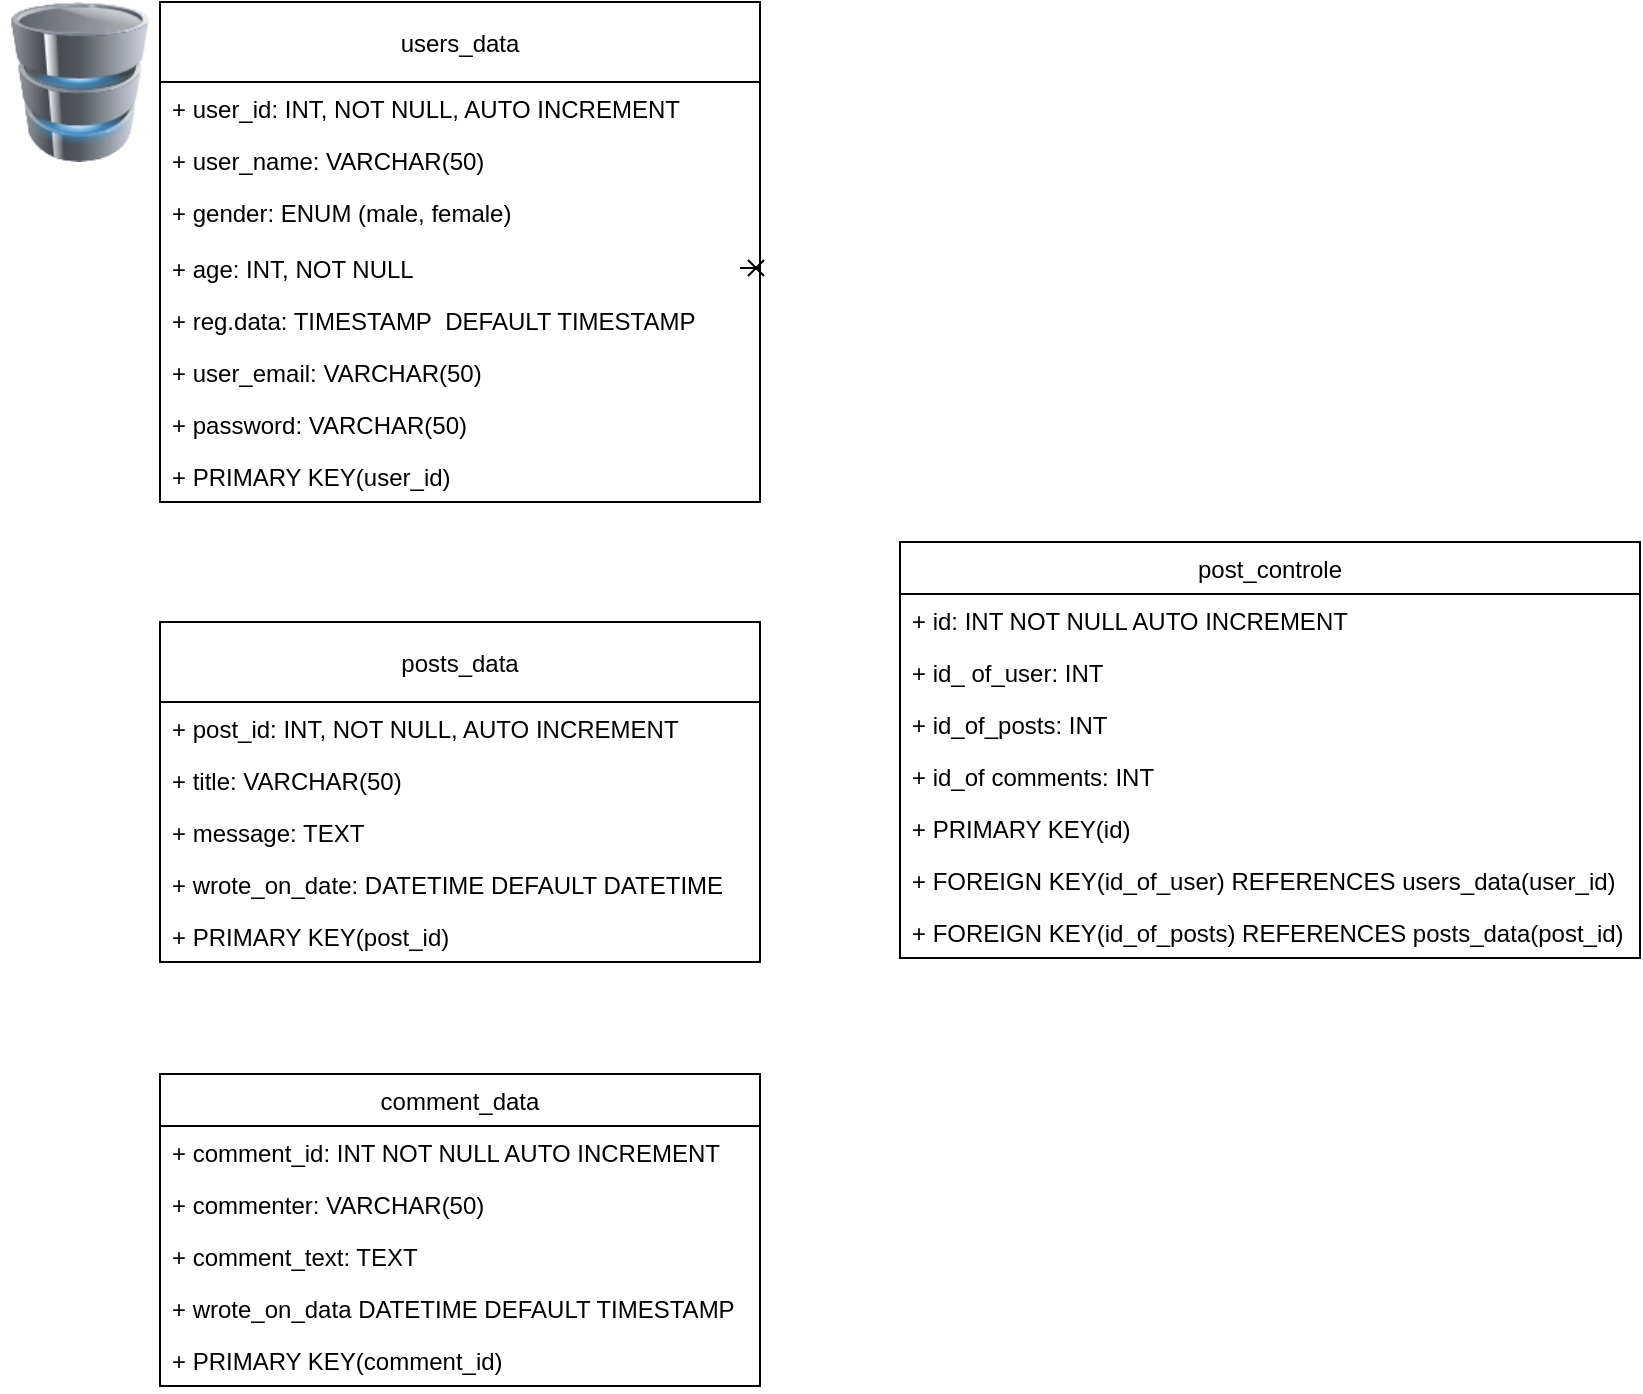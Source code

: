 <mxfile version="14.6.13" type="device"><diagram id="ZVlr-6bPv_OlI6yjHiE2" name="1 oldal"><mxGraphModel dx="983" dy="592" grid="1" gridSize="10" guides="1" tooltips="1" connect="1" arrows="1" fold="1" page="1" pageScale="1" pageWidth="827" pageHeight="1169" math="0" shadow="0"><root><mxCell id="0"/><mxCell id="1" parent="0"/><mxCell id="eKRCsAuteuq_Xr40Cyme-6" value="users_data" style="swimlane;fontStyle=0;childLayout=stackLayout;horizontal=1;startSize=40;fillColor=none;horizontalStack=0;resizeParent=1;resizeParentMax=0;resizeLast=0;collapsible=1;marginBottom=0;" vertex="1" parent="1"><mxGeometry x="80" y="10" width="300" height="250" as="geometry"><mxRectangle x="240" y="470" width="90" height="26" as="alternateBounds"/></mxGeometry></mxCell><mxCell id="eKRCsAuteuq_Xr40Cyme-7" value="+ user_id: INT, NOT NULL, AUTO INCREMENT" style="text;strokeColor=none;fillColor=none;align=left;verticalAlign=top;spacingLeft=4;spacingRight=4;overflow=hidden;rotatable=0;points=[[0,0.5],[1,0.5]];portConstraint=eastwest;" vertex="1" parent="eKRCsAuteuq_Xr40Cyme-6"><mxGeometry y="40" width="300" height="26" as="geometry"/></mxCell><mxCell id="eKRCsAuteuq_Xr40Cyme-8" value="+ user_name: VARCHAR(50)" style="text;strokeColor=none;fillColor=none;align=left;verticalAlign=top;spacingLeft=4;spacingRight=4;overflow=hidden;rotatable=0;points=[[0,0.5],[1,0.5]];portConstraint=eastwest;" vertex="1" parent="eKRCsAuteuq_Xr40Cyme-6"><mxGeometry y="66" width="300" height="26" as="geometry"/></mxCell><mxCell id="eKRCsAuteuq_Xr40Cyme-9" value="+ gender: ENUM (male, female) " style="text;strokeColor=none;fillColor=none;align=left;verticalAlign=top;spacingLeft=4;spacingRight=4;overflow=hidden;rotatable=0;points=[[0,0.5],[1,0.5]];portConstraint=eastwest;" vertex="1" parent="eKRCsAuteuq_Xr40Cyme-6"><mxGeometry y="92" width="300" height="28" as="geometry"/></mxCell><mxCell id="eKRCsAuteuq_Xr40Cyme-3" value="+ age: INT, NOT NULL" style="text;strokeColor=none;fillColor=none;align=left;verticalAlign=top;spacingLeft=4;spacingRight=4;overflow=hidden;rotatable=0;points=[[0,0.5],[1,0.5]];portConstraint=eastwest;" vertex="1" parent="eKRCsAuteuq_Xr40Cyme-6"><mxGeometry y="120" width="300" height="26" as="geometry"/></mxCell><mxCell id="eKRCsAuteuq_Xr40Cyme-5" value="+ reg.data: TIMESTAMP  DEFAULT TIMESTAMP" style="text;strokeColor=none;fillColor=none;align=left;verticalAlign=top;spacingLeft=4;spacingRight=4;overflow=hidden;rotatable=0;points=[[0,0.5],[1,0.5]];portConstraint=eastwest;" vertex="1" parent="eKRCsAuteuq_Xr40Cyme-6"><mxGeometry y="146" width="300" height="26" as="geometry"/></mxCell><mxCell id="eKRCsAuteuq_Xr40Cyme-21" value="+ user_email: VARCHAR(50) " style="text;strokeColor=none;fillColor=none;align=left;verticalAlign=top;spacingLeft=4;spacingRight=4;overflow=hidden;rotatable=0;points=[[0,0.5],[1,0.5]];portConstraint=eastwest;" vertex="1" parent="eKRCsAuteuq_Xr40Cyme-6"><mxGeometry y="172" width="300" height="26" as="geometry"/></mxCell><mxCell id="eKRCsAuteuq_Xr40Cyme-22" value="+ password: VARCHAR(50)" style="text;strokeColor=none;fillColor=none;align=left;verticalAlign=top;spacingLeft=4;spacingRight=4;overflow=hidden;rotatable=0;points=[[0,0.5],[1,0.5]];portConstraint=eastwest;" vertex="1" parent="eKRCsAuteuq_Xr40Cyme-6"><mxGeometry y="198" width="300" height="26" as="geometry"/></mxCell><mxCell id="eKRCsAuteuq_Xr40Cyme-4" value="+ PRIMARY KEY(user_id)" style="text;strokeColor=none;fillColor=none;align=left;verticalAlign=top;spacingLeft=4;spacingRight=4;overflow=hidden;rotatable=0;points=[[0,0.5],[1,0.5]];portConstraint=eastwest;" vertex="1" parent="eKRCsAuteuq_Xr40Cyme-6"><mxGeometry y="224" width="300" height="26" as="geometry"/></mxCell><mxCell id="eKRCsAuteuq_Xr40Cyme-14" value="posts_data" style="swimlane;fontStyle=0;childLayout=stackLayout;horizontal=1;startSize=40;fillColor=none;horizontalStack=0;resizeParent=1;resizeParentMax=0;resizeLast=0;collapsible=1;marginBottom=0;" vertex="1" parent="1"><mxGeometry x="80" y="320" width="300" height="170" as="geometry"/></mxCell><mxCell id="eKRCsAuteuq_Xr40Cyme-15" value="+ post_id: INT, NOT NULL, AUTO INCREMENT" style="text;strokeColor=none;fillColor=none;align=left;verticalAlign=top;spacingLeft=4;spacingRight=4;overflow=hidden;rotatable=0;points=[[0,0.5],[1,0.5]];portConstraint=eastwest;" vertex="1" parent="eKRCsAuteuq_Xr40Cyme-14"><mxGeometry y="40" width="300" height="26" as="geometry"/></mxCell><mxCell id="eKRCsAuteuq_Xr40Cyme-16" value="+ title: VARCHAR(50)" style="text;strokeColor=none;fillColor=none;align=left;verticalAlign=top;spacingLeft=4;spacingRight=4;overflow=hidden;rotatable=0;points=[[0,0.5],[1,0.5]];portConstraint=eastwest;" vertex="1" parent="eKRCsAuteuq_Xr40Cyme-14"><mxGeometry y="66" width="300" height="26" as="geometry"/></mxCell><mxCell id="eKRCsAuteuq_Xr40Cyme-17" value="+ message: TEXT" style="text;strokeColor=none;fillColor=none;align=left;verticalAlign=top;spacingLeft=4;spacingRight=4;overflow=hidden;rotatable=0;points=[[0,0.5],[1,0.5]];portConstraint=eastwest;" vertex="1" parent="eKRCsAuteuq_Xr40Cyme-14"><mxGeometry y="92" width="300" height="26" as="geometry"/></mxCell><mxCell id="eKRCsAuteuq_Xr40Cyme-23" value="+ wrote_on_date: DATETIME DEFAULT DATETIME " style="text;strokeColor=none;fillColor=none;align=left;verticalAlign=top;spacingLeft=4;spacingRight=4;overflow=hidden;rotatable=0;points=[[0,0.5],[1,0.5]];portConstraint=eastwest;" vertex="1" parent="eKRCsAuteuq_Xr40Cyme-14"><mxGeometry y="118" width="300" height="26" as="geometry"/></mxCell><mxCell id="eKRCsAuteuq_Xr40Cyme-27" value="+ PRIMARY KEY(post_id)" style="text;strokeColor=none;fillColor=none;align=left;verticalAlign=top;spacingLeft=4;spacingRight=4;overflow=hidden;rotatable=0;points=[[0,0.5],[1,0.5]];portConstraint=eastwest;" vertex="1" parent="eKRCsAuteuq_Xr40Cyme-14"><mxGeometry y="144" width="300" height="26" as="geometry"/></mxCell><mxCell id="eKRCsAuteuq_Xr40Cyme-24" value="comment_data" style="swimlane;fontStyle=0;childLayout=stackLayout;horizontal=1;startSize=26;fillColor=none;horizontalStack=0;resizeParent=1;resizeParentMax=0;resizeLast=0;collapsible=1;marginBottom=0;" vertex="1" parent="1"><mxGeometry x="80" y="546" width="300" height="156" as="geometry"/></mxCell><mxCell id="eKRCsAuteuq_Xr40Cyme-25" value="+ comment_id: INT NOT NULL AUTO INCREMENT" style="text;strokeColor=none;fillColor=none;align=left;verticalAlign=top;spacingLeft=4;spacingRight=4;overflow=hidden;rotatable=0;points=[[0,0.5],[1,0.5]];portConstraint=eastwest;" vertex="1" parent="eKRCsAuteuq_Xr40Cyme-24"><mxGeometry y="26" width="300" height="26" as="geometry"/></mxCell><mxCell id="eKRCsAuteuq_Xr40Cyme-26" value="+ commenter: VARCHAR(50)" style="text;strokeColor=none;fillColor=none;align=left;verticalAlign=top;spacingLeft=4;spacingRight=4;overflow=hidden;rotatable=0;points=[[0,0.5],[1,0.5]];portConstraint=eastwest;" vertex="1" parent="eKRCsAuteuq_Xr40Cyme-24"><mxGeometry y="52" width="300" height="26" as="geometry"/></mxCell><mxCell id="eKRCsAuteuq_Xr40Cyme-29" value="+ comment_text: TEXT" style="text;strokeColor=none;fillColor=none;align=left;verticalAlign=top;spacingLeft=4;spacingRight=4;overflow=hidden;rotatable=0;points=[[0,0.5],[1,0.5]];portConstraint=eastwest;" vertex="1" parent="eKRCsAuteuq_Xr40Cyme-24"><mxGeometry y="78" width="300" height="26" as="geometry"/></mxCell><mxCell id="eKRCsAuteuq_Xr40Cyme-42" value="+ wrote_on_data DATETIME DEFAULT TIMESTAMP" style="text;strokeColor=none;fillColor=none;align=left;verticalAlign=top;spacingLeft=4;spacingRight=4;overflow=hidden;rotatable=0;points=[[0,0.5],[1,0.5]];portConstraint=eastwest;" vertex="1" parent="eKRCsAuteuq_Xr40Cyme-24"><mxGeometry y="104" width="300" height="26" as="geometry"/></mxCell><mxCell id="eKRCsAuteuq_Xr40Cyme-43" value="+ PRIMARY KEY(comment_id)" style="text;strokeColor=none;fillColor=none;align=left;verticalAlign=top;spacingLeft=4;spacingRight=4;overflow=hidden;rotatable=0;points=[[0,0.5],[1,0.5]];portConstraint=eastwest;" vertex="1" parent="eKRCsAuteuq_Xr40Cyme-24"><mxGeometry y="130" width="300" height="26" as="geometry"/></mxCell><object label="post_controle" xcv="vdsvxc" id="eKRCsAuteuq_Xr40Cyme-28"><mxCell style="swimlane;fontStyle=0;childLayout=stackLayout;horizontal=1;startSize=26;fillColor=none;horizontalStack=0;resizeParent=1;resizeParentMax=0;resizeLast=0;collapsible=1;marginBottom=0;" vertex="1" parent="1"><mxGeometry x="450" y="280" width="370" height="208" as="geometry"/></mxCell></object><mxCell id="eKRCsAuteuq_Xr40Cyme-30" value="+ id: INT NOT NULL AUTO INCREMENT" style="text;strokeColor=none;fillColor=none;align=left;verticalAlign=top;spacingLeft=4;spacingRight=4;overflow=hidden;rotatable=0;points=[[0,0.5],[1,0.5]];portConstraint=eastwest;" vertex="1" parent="eKRCsAuteuq_Xr40Cyme-28"><mxGeometry y="26" width="370" height="26" as="geometry"/></mxCell><mxCell id="eKRCsAuteuq_Xr40Cyme-34" value="+ id_ of_user: INT" style="text;strokeColor=none;fillColor=none;align=left;verticalAlign=top;spacingLeft=4;spacingRight=4;overflow=hidden;rotatable=0;points=[[0,0.5],[1,0.5]];portConstraint=eastwest;" vertex="1" parent="eKRCsAuteuq_Xr40Cyme-28"><mxGeometry y="52" width="370" height="26" as="geometry"/></mxCell><mxCell id="eKRCsAuteuq_Xr40Cyme-35" value="+ id_of_posts: INT" style="text;strokeColor=none;fillColor=none;align=left;verticalAlign=top;spacingLeft=4;spacingRight=4;overflow=hidden;rotatable=0;points=[[0,0.5],[1,0.5]];portConstraint=eastwest;" vertex="1" parent="eKRCsAuteuq_Xr40Cyme-28"><mxGeometry y="78" width="370" height="26" as="geometry"/></mxCell><mxCell id="eKRCsAuteuq_Xr40Cyme-36" value="+ id_of comments: INT" style="text;strokeColor=none;fillColor=none;align=left;verticalAlign=top;spacingLeft=4;spacingRight=4;overflow=hidden;rotatable=0;points=[[0,0.5],[1,0.5]];portConstraint=eastwest;" vertex="1" parent="eKRCsAuteuq_Xr40Cyme-28"><mxGeometry y="104" width="370" height="26" as="geometry"/></mxCell><mxCell id="eKRCsAuteuq_Xr40Cyme-38" value="+ PRIMARY KEY(id)" style="text;strokeColor=none;fillColor=none;align=left;verticalAlign=top;spacingLeft=4;spacingRight=4;overflow=hidden;rotatable=0;points=[[0,0.5],[1,0.5]];portConstraint=eastwest;" vertex="1" parent="eKRCsAuteuq_Xr40Cyme-28"><mxGeometry y="130" width="370" height="26" as="geometry"/></mxCell><mxCell id="eKRCsAuteuq_Xr40Cyme-39" value="+ FOREIGN KEY(id_of_user) REFERENCES users_data(user_id)" style="text;strokeColor=none;fillColor=none;align=left;verticalAlign=top;spacingLeft=4;spacingRight=4;overflow=hidden;rotatable=0;points=[[0,0.5],[1,0.5]];portConstraint=eastwest;" vertex="1" parent="eKRCsAuteuq_Xr40Cyme-28"><mxGeometry y="156" width="370" height="26" as="geometry"/></mxCell><mxCell id="eKRCsAuteuq_Xr40Cyme-40" value="+ FOREIGN KEY(id_of_posts) REFERENCES posts_data(post_id)" style="text;strokeColor=none;fillColor=none;align=left;verticalAlign=top;spacingLeft=4;spacingRight=4;overflow=hidden;rotatable=0;points=[[0,0.5],[1,0.5]];portConstraint=eastwest;" vertex="1" parent="eKRCsAuteuq_Xr40Cyme-28"><mxGeometry y="182" width="370" height="26" as="geometry"/></mxCell><mxCell id="eKRCsAuteuq_Xr40Cyme-31" value="" style="image;html=1;image=img/lib/clip_art/computers/Database_128x128.png" vertex="1" parent="1"><mxGeometry y="10" width="80" height="80" as="geometry"/></mxCell><mxCell id="eKRCsAuteuq_Xr40Cyme-32" style="edgeStyle=orthogonalEdgeStyle;rounded=1;orthogonalLoop=1;jettySize=auto;html=1;exitX=1;exitY=0.5;exitDx=0;exitDy=0;endArrow=cross;endFill=0;" edge="1" parent="1" source="eKRCsAuteuq_Xr40Cyme-3"><mxGeometry relative="1" as="geometry"><mxPoint x="370" y="143" as="targetPoint"/></mxGeometry></mxCell></root></mxGraphModel></diagram></mxfile>